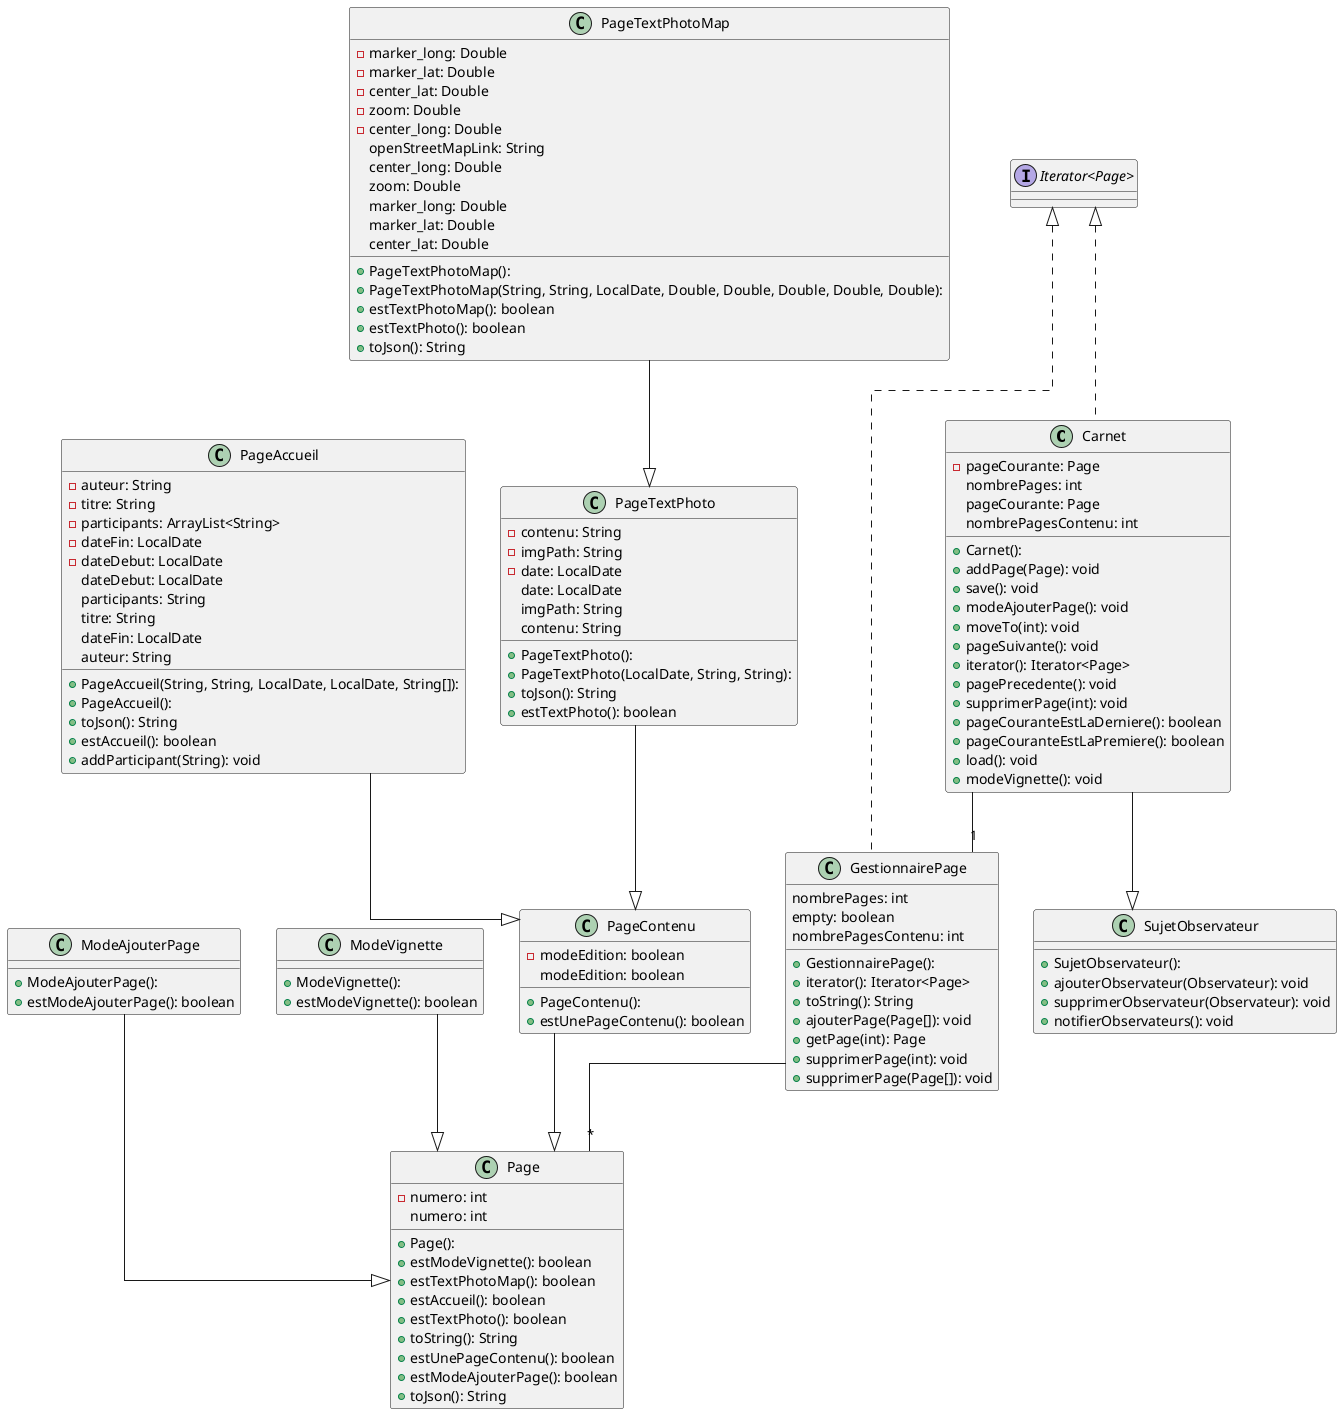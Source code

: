 @startuml

top to bottom direction
skinparam linetype ortho

class Carnet implements "Iterator<Page>" {
  + Carnet():
  - pageCourante: Page
  + addPage(Page): void
  + save(): void
  + modeAjouterPage(): void
  + moveTo(int): void
  + pageSuivante(): void
  + iterator(): Iterator<Page>
  + pagePrecedente(): void
  + supprimerPage(int): void
  + pageCouranteEstLaDerniere(): boolean
  + pageCouranteEstLaPremiere(): boolean
  + load(): void
  + modeVignette(): void
   nombrePages: int
   pageCourante: Page
   nombrePagesContenu: int
}
Carnet --"1" GestionnairePage

class GestionnairePage implements "Iterator<Page>"{
  + GestionnairePage():
  + iterator(): Iterator<Page>
  + toString(): String
  + ajouterPage(Page[]): void
  + getPage(int): Page
  + supprimerPage(int): void
  + supprimerPage(Page[]): void
   nombrePages: int
   empty: boolean
   nombrePagesContenu: int
}
GestionnairePage --"*" Page

class ModeAjouterPage {
  + ModeAjouterPage():
  + estModeAjouterPage(): boolean
}
class ModeVignette {
  + ModeVignette():
  + estModeVignette(): boolean
}
class Page {
  + Page():
  - numero: int
  + estModeVignette(): boolean
  + estTextPhotoMap(): boolean
  + estAccueil(): boolean
  + estTextPhoto(): boolean
  + toString(): String
  + estUnePageContenu(): boolean
  + estModeAjouterPage(): boolean
  + toJson(): String
   numero: int
}
class PageAccueil {
  + PageAccueil(String, String, LocalDate, LocalDate, String[]):
  + PageAccueil():
  - auteur: String
  - titre: String
  - participants: ArrayList<String>
  - dateFin: LocalDate
  - dateDebut: LocalDate
  + toJson(): String
  + estAccueil(): boolean
  + addParticipant(String): void
   dateDebut: LocalDate
   participants: String
   titre: String
   dateFin: LocalDate
   auteur: String
}
class PageContenu {
  + PageContenu():
  - modeEdition: boolean
  + estUnePageContenu(): boolean
   modeEdition: boolean
}
class PageTextPhoto {
  + PageTextPhoto():
  + PageTextPhoto(LocalDate, String, String):
  - contenu: String
  - imgPath: String
  - date: LocalDate
  + toJson(): String
  + estTextPhoto(): boolean
   date: LocalDate
   imgPath: String
   contenu: String
}
class PageTextPhotoMap {
  + PageTextPhotoMap():
  + PageTextPhotoMap(String, String, LocalDate, Double, Double, Double, Double, Double):
  - marker_long: Double
  - marker_lat: Double
  - center_lat: Double
  - zoom: Double
  - center_long: Double
  + estTextPhotoMap(): boolean
  + estTextPhoto(): boolean
  + toJson(): String
   openStreetMapLink: String
   center_long: Double
   zoom: Double
   marker_long: Double
   marker_lat: Double
   center_lat: Double
}
class SujetObservateur {
  + SujetObservateur():
  + ajouterObservateur(Observateur): void
  + supprimerObservateur(Observateur): void
  + notifierObservateurs(): void
}

Carnet            --|>  SujetObservateur
ModeAjouterPage   --|>  Page
ModeVignette      --|>  Page
PageAccueil       --|>  PageContenu
PageContenu       --|>  Page
PageTextPhoto     --|>  PageContenu
PageTextPhotoMap  --|>  PageTextPhoto
@enduml

